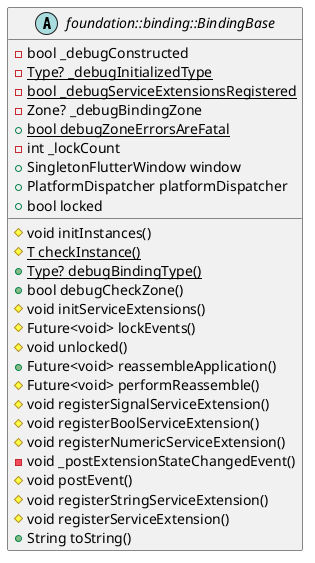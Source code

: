 @startuml
abstract class "foundation::binding::BindingBase" {
  -bool _debugConstructed
  {static} -Type? _debugInitializedType
  {static} -bool _debugServiceExtensionsRegistered
  -Zone? _debugBindingZone
  {static} +bool debugZoneErrorsAreFatal
  -int _lockCount
  +SingletonFlutterWindow window
  +PlatformDispatcher platformDispatcher
  +bool locked
  #void initInstances()
  {static} #T checkInstance()
  {static} +Type? debugBindingType()
  +bool debugCheckZone()
  #void initServiceExtensions()
  #Future<void> lockEvents()
  #void unlocked()
  +Future<void> reassembleApplication()
  #Future<void> performReassemble()
  #void registerSignalServiceExtension()
  #void registerBoolServiceExtension()
  #void registerNumericServiceExtension()
  -void _postExtensionStateChangedEvent()
  #void postEvent()
  #void registerStringServiceExtension()
  #void registerServiceExtension()
  +String toString()
}
@enduml